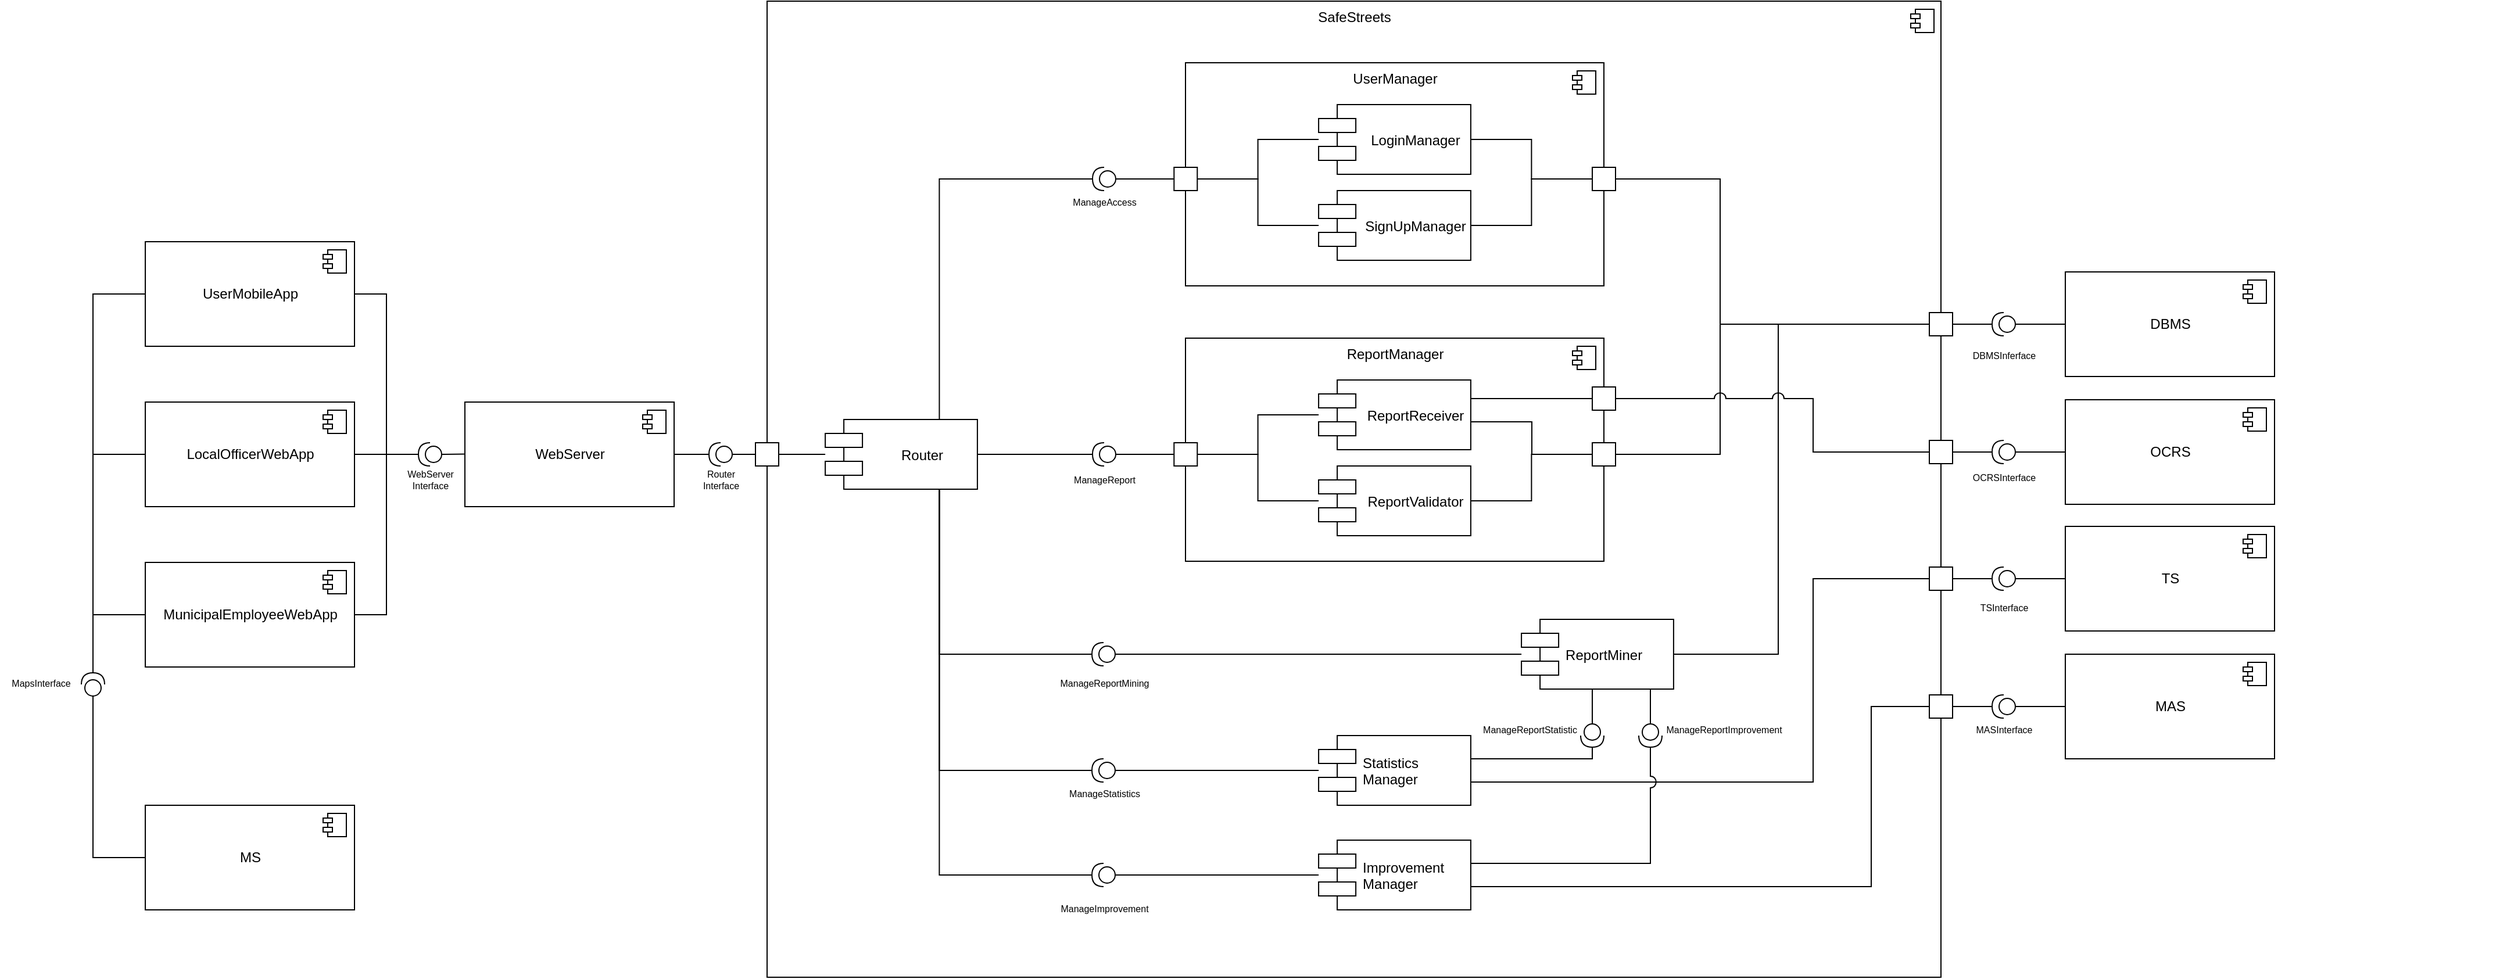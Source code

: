 <mxfile version="12.3.2" type="github" pages="1">
  <diagram id="ICdfpJFsuThwmuI50rdp" name="Page-1">
    <mxGraphModel dx="1333" dy="312" grid="1" gridSize="10" guides="1" tooltips="1" connect="1" arrows="1" fold="1" page="1" pageScale="1" pageWidth="850" pageHeight="1100" math="0" shadow="0">
      <root>
        <mxCell id="0"/>
        <mxCell id="1" parent="0"/>
        <mxCell id="f9F8cFvLClXmry9gnk70-8" value="SafeStreets" style="html=1;verticalAlign=top;" parent="1" vertex="1">
          <mxGeometry x="560" y="98" width="1010" height="840" as="geometry"/>
        </mxCell>
        <mxCell id="bCqW9GsPhboXD0qG2JR0-5" style="edgeStyle=orthogonalEdgeStyle;rounded=0;orthogonalLoop=1;jettySize=auto;html=1;endArrow=none;endFill=0;" edge="1" parent="1" source="t4dxVVUfDJno4B-P36dR-24" target="bCqW9GsPhboXD0qG2JR0-4">
          <mxGeometry relative="1" as="geometry"/>
        </mxCell>
        <mxCell id="t4dxVVUfDJno4B-P36dR-24" value="" style="whiteSpace=wrap;html=1;aspect=fixed;" parent="1" vertex="1">
          <mxGeometry x="550" y="478" width="20" height="20" as="geometry"/>
        </mxCell>
        <mxCell id="t4dxVVUfDJno4B-P36dR-27" value="" style="shape=component;jettyWidth=8;jettyHeight=4;" parent="1" vertex="1">
          <mxGeometry x="1544" y="105" width="20" height="20" as="geometry">
            <mxPoint x="-27" y="7" as="offset"/>
          </mxGeometry>
        </mxCell>
        <mxCell id="t4dxVVUfDJno4B-P36dR-32" value="" style="group;verticalAlign=middle;" parent="1" vertex="1" connectable="0">
          <mxGeometry x="840" y="151" width="440" height="192" as="geometry"/>
        </mxCell>
        <mxCell id="t4dxVVUfDJno4B-P36dR-6" value="" style="shape=providedRequiredInterface;html=1;verticalLabelPosition=bottom;rotation=180;" parent="t4dxVVUfDJno4B-P36dR-32" vertex="1">
          <mxGeometry y="90" width="20" height="20" as="geometry"/>
        </mxCell>
        <mxCell id="t4dxVVUfDJno4B-P36dR-31" style="edgeStyle=orthogonalEdgeStyle;rounded=0;orthogonalLoop=1;jettySize=auto;html=1;entryX=0;entryY=0.5;entryDx=0;entryDy=0;entryPerimeter=0;endArrow=none;endFill=0;" parent="t4dxVVUfDJno4B-P36dR-32" source="t4dxVVUfDJno4B-P36dR-3" target="t4dxVVUfDJno4B-P36dR-6" edge="1">
          <mxGeometry relative="1" as="geometry"/>
        </mxCell>
        <mxCell id="t4dxVVUfDJno4B-P36dR-1" value="UserManager" style="html=1;verticalAlign=top;" parent="t4dxVVUfDJno4B-P36dR-32" vertex="1">
          <mxGeometry x="80" width="360" height="192" as="geometry"/>
        </mxCell>
        <mxCell id="t4dxVVUfDJno4B-P36dR-2" value="" style="shape=component;jettyWidth=8;jettyHeight=4;" parent="t4dxVVUfDJno4B-P36dR-32" vertex="1">
          <mxGeometry x="1" width="20" height="20" relative="1" as="geometry">
            <mxPoint x="-27" y="7" as="offset"/>
          </mxGeometry>
        </mxCell>
        <mxCell id="t4dxVVUfDJno4B-P36dR-4" style="edgeStyle=orthogonalEdgeStyle;rounded=0;orthogonalLoop=1;jettySize=auto;html=1;entryX=1;entryY=0.5;entryDx=0;entryDy=0;endArrow=none;endFill=0;" parent="t4dxVVUfDJno4B-P36dR-32" source="f9F8cFvLClXmry9gnk70-27" target="t4dxVVUfDJno4B-P36dR-3" edge="1">
          <mxGeometry relative="1" as="geometry"/>
        </mxCell>
        <mxCell id="f9F8cFvLClXmry9gnk70-27" value="LoginManager" style="shape=component;align=center;spacingLeft=36;" parent="t4dxVVUfDJno4B-P36dR-32" vertex="1">
          <mxGeometry x="194.545" y="36" width="130.909" height="60" as="geometry"/>
        </mxCell>
        <mxCell id="t4dxVVUfDJno4B-P36dR-5" style="edgeStyle=orthogonalEdgeStyle;rounded=0;orthogonalLoop=1;jettySize=auto;html=1;entryX=1;entryY=0.5;entryDx=0;entryDy=0;endArrow=none;endFill=0;" parent="t4dxVVUfDJno4B-P36dR-32" source="f9F8cFvLClXmry9gnk70-28" target="t4dxVVUfDJno4B-P36dR-3" edge="1">
          <mxGeometry relative="1" as="geometry"/>
        </mxCell>
        <mxCell id="f9F8cFvLClXmry9gnk70-28" value="SignUpManager" style="shape=component;align=center;spacingLeft=36;" parent="t4dxVVUfDJno4B-P36dR-32" vertex="1">
          <mxGeometry x="194.545" y="110" width="130.909" height="60" as="geometry"/>
        </mxCell>
        <mxCell id="t4dxVVUfDJno4B-P36dR-3" value="" style="whiteSpace=wrap;html=1;aspect=fixed;" parent="t4dxVVUfDJno4B-P36dR-32" vertex="1">
          <mxGeometry x="70.143" y="90" width="20" height="20" as="geometry"/>
        </mxCell>
        <mxCell id="t4dxVVUfDJno4B-P36dR-100" style="edgeStyle=orthogonalEdgeStyle;rounded=0;jumpStyle=none;orthogonalLoop=1;jettySize=auto;html=1;entryX=0;entryY=0.5;entryDx=0;entryDy=0;endArrow=none;endFill=0;" parent="1" source="t4dxVVUfDJno4B-P36dR-20" target="t4dxVVUfDJno4B-P36dR-28" edge="1">
          <mxGeometry relative="1" as="geometry">
            <Array as="points">
              <mxPoint x="1380" y="251"/>
              <mxPoint x="1380" y="376"/>
            </Array>
          </mxGeometry>
        </mxCell>
        <mxCell id="t4dxVVUfDJno4B-P36dR-20" value="" style="whiteSpace=wrap;html=1;aspect=fixed;" parent="1" vertex="1">
          <mxGeometry x="1270" y="241" width="20" height="20" as="geometry"/>
        </mxCell>
        <mxCell id="t4dxVVUfDJno4B-P36dR-21" style="edgeStyle=orthogonalEdgeStyle;rounded=0;orthogonalLoop=1;jettySize=auto;html=1;entryX=0;entryY=0.5;entryDx=0;entryDy=0;endArrow=none;endFill=0;" parent="1" source="f9F8cFvLClXmry9gnk70-27" target="t4dxVVUfDJno4B-P36dR-20" edge="1">
          <mxGeometry relative="1" as="geometry"/>
        </mxCell>
        <mxCell id="t4dxVVUfDJno4B-P36dR-22" style="edgeStyle=orthogonalEdgeStyle;rounded=0;orthogonalLoop=1;jettySize=auto;html=1;entryX=0;entryY=0.5;entryDx=0;entryDy=0;endArrow=none;endFill=0;" parent="1" source="f9F8cFvLClXmry9gnk70-28" target="t4dxVVUfDJno4B-P36dR-20" edge="1">
          <mxGeometry relative="1" as="geometry"/>
        </mxCell>
        <mxCell id="t4dxVVUfDJno4B-P36dR-93" style="edgeStyle=orthogonalEdgeStyle;rounded=0;orthogonalLoop=1;jettySize=auto;html=1;entryX=0;entryY=0.5;entryDx=0;entryDy=0;endArrow=none;endFill=0;" parent="1" source="t4dxVVUfDJno4B-P36dR-88" target="t4dxVVUfDJno4B-P36dR-92" edge="1">
          <mxGeometry relative="1" as="geometry"/>
        </mxCell>
        <mxCell id="t4dxVVUfDJno4B-P36dR-94" style="edgeStyle=orthogonalEdgeStyle;rounded=0;orthogonalLoop=1;jettySize=auto;html=1;entryX=0;entryY=0.5;entryDx=0;entryDy=0;endArrow=none;endFill=0;" parent="1" source="t4dxVVUfDJno4B-P36dR-90" target="t4dxVVUfDJno4B-P36dR-92" edge="1">
          <mxGeometry relative="1" as="geometry"/>
        </mxCell>
        <mxCell id="t4dxVVUfDJno4B-P36dR-120" style="edgeStyle=orthogonalEdgeStyle;rounded=0;jumpStyle=none;orthogonalLoop=1;jettySize=auto;html=1;entryX=1;entryY=0.5;entryDx=0;entryDy=0;endArrow=none;endFill=0;" parent="1" source="t4dxVVUfDJno4B-P36dR-83" target="t4dxVVUfDJno4B-P36dR-103" edge="1">
          <mxGeometry relative="1" as="geometry"/>
        </mxCell>
        <mxCell id="t4dxVVUfDJno4B-P36dR-83" value="" style="shape=providedRequiredInterface;html=1;verticalLabelPosition=bottom;rotation=180;" parent="1" vertex="1">
          <mxGeometry x="840" y="478" width="20" height="20" as="geometry"/>
        </mxCell>
        <mxCell id="t4dxVVUfDJno4B-P36dR-84" style="edgeStyle=orthogonalEdgeStyle;rounded=0;orthogonalLoop=1;jettySize=auto;html=1;entryX=0;entryY=0.5;entryDx=0;entryDy=0;entryPerimeter=0;endArrow=none;endFill=0;" parent="1" source="t4dxVVUfDJno4B-P36dR-91" target="t4dxVVUfDJno4B-P36dR-83" edge="1">
          <mxGeometry relative="1" as="geometry"/>
        </mxCell>
        <mxCell id="t4dxVVUfDJno4B-P36dR-85" value="ReportManager" style="html=1;verticalAlign=top;" parent="1" vertex="1">
          <mxGeometry x="920" y="388" width="360" height="192" as="geometry"/>
        </mxCell>
        <mxCell id="t4dxVVUfDJno4B-P36dR-86" value="" style="shape=component;jettyWidth=8;jettyHeight=4;" parent="t4dxVVUfDJno4B-P36dR-85" vertex="1">
          <mxGeometry x="1" width="20" height="20" relative="1" as="geometry">
            <mxPoint x="-27" y="7" as="offset"/>
          </mxGeometry>
        </mxCell>
        <mxCell id="t4dxVVUfDJno4B-P36dR-87" style="edgeStyle=orthogonalEdgeStyle;rounded=0;orthogonalLoop=1;jettySize=auto;html=1;entryX=1;entryY=0.5;entryDx=0;entryDy=0;endArrow=none;endFill=0;" parent="t4dxVVUfDJno4B-P36dR-85" source="t4dxVVUfDJno4B-P36dR-88" target="t4dxVVUfDJno4B-P36dR-91" edge="1">
          <mxGeometry relative="1" as="geometry"/>
        </mxCell>
        <mxCell id="t4dxVVUfDJno4B-P36dR-88" value="ReportReceiver" style="shape=component;align=center;spacingLeft=36;" parent="t4dxVVUfDJno4B-P36dR-85" vertex="1">
          <mxGeometry x="114.545" y="36" width="130.909" height="60" as="geometry"/>
        </mxCell>
        <mxCell id="t4dxVVUfDJno4B-P36dR-89" style="edgeStyle=orthogonalEdgeStyle;rounded=0;orthogonalLoop=1;jettySize=auto;html=1;entryX=1;entryY=0.5;entryDx=0;entryDy=0;endArrow=none;endFill=0;" parent="t4dxVVUfDJno4B-P36dR-85" source="t4dxVVUfDJno4B-P36dR-90" target="t4dxVVUfDJno4B-P36dR-91" edge="1">
          <mxGeometry relative="1" as="geometry"/>
        </mxCell>
        <mxCell id="t4dxVVUfDJno4B-P36dR-90" value="ReportValidator" style="shape=component;align=center;spacingLeft=36;" parent="t4dxVVUfDJno4B-P36dR-85" vertex="1">
          <mxGeometry x="114.545" y="110" width="130.909" height="60" as="geometry"/>
        </mxCell>
        <mxCell id="t4dxVVUfDJno4B-P36dR-91" value="" style="whiteSpace=wrap;html=1;aspect=fixed;" parent="t4dxVVUfDJno4B-P36dR-85" vertex="1">
          <mxGeometry x="-9.857" y="90" width="20" height="20" as="geometry"/>
        </mxCell>
        <mxCell id="t4dxVVUfDJno4B-P36dR-101" style="edgeStyle=orthogonalEdgeStyle;rounded=0;jumpStyle=none;orthogonalLoop=1;jettySize=auto;html=1;entryX=0;entryY=0.5;entryDx=0;entryDy=0;endArrow=none;endFill=0;" parent="1" source="t4dxVVUfDJno4B-P36dR-92" target="t4dxVVUfDJno4B-P36dR-28" edge="1">
          <mxGeometry relative="1" as="geometry">
            <Array as="points">
              <mxPoint x="1380" y="488"/>
              <mxPoint x="1380" y="376"/>
            </Array>
          </mxGeometry>
        </mxCell>
        <mxCell id="t4dxVVUfDJno4B-P36dR-92" value="" style="whiteSpace=wrap;html=1;aspect=fixed;" parent="1" vertex="1">
          <mxGeometry x="1270" y="478" width="20" height="20" as="geometry"/>
        </mxCell>
        <mxCell id="t4dxVVUfDJno4B-P36dR-96" style="edgeStyle=orthogonalEdgeStyle;rounded=0;jumpStyle=none;orthogonalLoop=1;jettySize=auto;html=1;entryX=0;entryY=0.5;entryDx=0;entryDy=0;endArrow=none;endFill=0;" parent="1" source="t4dxVVUfDJno4B-P36dR-88" target="t4dxVVUfDJno4B-P36dR-92" edge="1">
          <mxGeometry relative="1" as="geometry">
            <Array as="points">
              <mxPoint x="1218" y="460"/>
              <mxPoint x="1218" y="488"/>
            </Array>
          </mxGeometry>
        </mxCell>
        <mxCell id="t4dxVVUfDJno4B-P36dR-97" style="edgeStyle=orthogonalEdgeStyle;rounded=0;jumpStyle=none;orthogonalLoop=1;jettySize=auto;html=1;entryX=0;entryY=0.5;entryDx=0;entryDy=0;endArrow=none;endFill=0;" parent="1" source="t4dxVVUfDJno4B-P36dR-90" target="t4dxVVUfDJno4B-P36dR-92" edge="1">
          <mxGeometry relative="1" as="geometry"/>
        </mxCell>
        <mxCell id="t4dxVVUfDJno4B-P36dR-111" style="edgeStyle=orthogonalEdgeStyle;rounded=0;jumpStyle=none;orthogonalLoop=1;jettySize=auto;html=1;entryX=0;entryY=0.5;entryDx=0;entryDy=0;entryPerimeter=0;endArrow=none;endFill=0;" parent="1" source="t4dxVVUfDJno4B-P36dR-102" target="t4dxVVUfDJno4B-P36dR-109" edge="1">
          <mxGeometry relative="1" as="geometry"/>
        </mxCell>
        <mxCell id="t4dxVVUfDJno4B-P36dR-144" style="edgeStyle=orthogonalEdgeStyle;rounded=0;jumpStyle=none;orthogonalLoop=1;jettySize=auto;html=1;entryX=0;entryY=0.5;entryDx=0;entryDy=0;entryPerimeter=0;endArrow=none;endFill=0;" parent="1" source="t4dxVVUfDJno4B-P36dR-102" target="t4dxVVUfDJno4B-P36dR-134" edge="1">
          <mxGeometry relative="1" as="geometry">
            <Array as="points">
              <mxPoint x="1270" y="710"/>
              <mxPoint x="1270" y="710"/>
            </Array>
          </mxGeometry>
        </mxCell>
        <mxCell id="vVOoSJQ18AsgOmNY7wzu-1" style="edgeStyle=orthogonalEdgeStyle;rounded=0;orthogonalLoop=1;jettySize=auto;html=1;entryX=0;entryY=0.5;entryDx=0;entryDy=0;endArrow=none;endFill=0;" parent="1" source="t4dxVVUfDJno4B-P36dR-102" target="t4dxVVUfDJno4B-P36dR-28" edge="1">
          <mxGeometry relative="1" as="geometry">
            <Array as="points">
              <mxPoint x="1430" y="660"/>
              <mxPoint x="1430" y="376"/>
            </Array>
          </mxGeometry>
        </mxCell>
        <mxCell id="D_oB3atG6wPr-UcdfOcj-33" style="edgeStyle=orthogonalEdgeStyle;rounded=0;orthogonalLoop=1;jettySize=auto;html=1;startArrow=none;startFill=0;endArrow=none;endFill=0;endSize=14;fontSize=8;" parent="1" source="t4dxVVUfDJno4B-P36dR-102" target="D_oB3atG6wPr-UcdfOcj-31" edge="1">
          <mxGeometry relative="1" as="geometry">
            <Array as="points">
              <mxPoint x="1320" y="700"/>
              <mxPoint x="1320" y="700"/>
            </Array>
          </mxGeometry>
        </mxCell>
        <mxCell id="t4dxVVUfDJno4B-P36dR-102" value="ReportMiner" style="shape=component;align=left;spacingLeft=36;" parent="1" vertex="1">
          <mxGeometry x="1209.045" y="630" width="130.909" height="60" as="geometry"/>
        </mxCell>
        <mxCell id="t4dxVVUfDJno4B-P36dR-105" style="edgeStyle=orthogonalEdgeStyle;rounded=0;jumpStyle=none;orthogonalLoop=1;jettySize=auto;html=1;entryX=1;entryY=0.5;entryDx=0;entryDy=0;endArrow=none;endFill=0;" parent="1" source="t4dxVVUfDJno4B-P36dR-103" target="t4dxVVUfDJno4B-P36dR-24" edge="1">
          <mxGeometry relative="1" as="geometry"/>
        </mxCell>
        <mxCell id="t4dxVVUfDJno4B-P36dR-103" value="Router" style="shape=component;align=center;spacingLeft=36;" parent="1" vertex="1">
          <mxGeometry x="610.045" y="458" width="130.909" height="60" as="geometry"/>
        </mxCell>
        <mxCell id="t4dxVVUfDJno4B-P36dR-112" style="edgeStyle=orthogonalEdgeStyle;rounded=0;jumpStyle=none;orthogonalLoop=1;jettySize=auto;html=1;entryX=0;entryY=0.5;entryDx=0;entryDy=0;entryPerimeter=0;endArrow=none;endFill=0;" parent="1" source="t4dxVVUfDJno4B-P36dR-104" target="t4dxVVUfDJno4B-P36dR-110" edge="1">
          <mxGeometry relative="1" as="geometry"/>
        </mxCell>
        <mxCell id="t4dxVVUfDJno4B-P36dR-150" style="edgeStyle=orthogonalEdgeStyle;rounded=0;jumpStyle=arc;jumpSize=10;orthogonalLoop=1;jettySize=auto;html=1;entryX=0;entryY=0.5;entryDx=0;entryDy=0;endArrow=none;endFill=0;" parent="1" source="t4dxVVUfDJno4B-P36dR-104" target="t4dxVVUfDJno4B-P36dR-53" edge="1">
          <mxGeometry relative="1" as="geometry">
            <Array as="points">
              <mxPoint x="1460" y="770"/>
              <mxPoint x="1460" y="595"/>
            </Array>
          </mxGeometry>
        </mxCell>
        <mxCell id="D_oB3atG6wPr-UcdfOcj-35" style="edgeStyle=orthogonalEdgeStyle;rounded=0;orthogonalLoop=1;jettySize=auto;html=1;entryX=1;entryY=0.5;entryDx=0;entryDy=0;entryPerimeter=0;startArrow=none;startFill=0;endArrow=none;endFill=0;endSize=14;fontSize=8;" parent="1" source="t4dxVVUfDJno4B-P36dR-104" target="t4dxVVUfDJno4B-P36dR-134" edge="1">
          <mxGeometry relative="1" as="geometry">
            <Array as="points">
              <mxPoint x="1270" y="750"/>
            </Array>
          </mxGeometry>
        </mxCell>
        <mxCell id="t4dxVVUfDJno4B-P36dR-104" value="Statistics&#xa;Manager" style="shape=component;align=left;spacingLeft=36;" parent="1" vertex="1">
          <mxGeometry x="1034.545" y="730" width="130.909" height="60" as="geometry"/>
        </mxCell>
        <mxCell id="t4dxVVUfDJno4B-P36dR-127" style="edgeStyle=orthogonalEdgeStyle;rounded=0;jumpStyle=none;orthogonalLoop=1;jettySize=auto;html=1;entryX=0.75;entryY=1;entryDx=0;entryDy=0;endArrow=none;endFill=0;" parent="1" source="t4dxVVUfDJno4B-P36dR-109" target="t4dxVVUfDJno4B-P36dR-103" edge="1">
          <mxGeometry relative="1" as="geometry"/>
        </mxCell>
        <mxCell id="t4dxVVUfDJno4B-P36dR-109" value="" style="shape=providedRequiredInterface;html=1;verticalLabelPosition=bottom;rotation=180;" parent="1" vertex="1">
          <mxGeometry x="839.5" y="650" width="20" height="20" as="geometry"/>
        </mxCell>
        <mxCell id="t4dxVVUfDJno4B-P36dR-122" style="edgeStyle=orthogonalEdgeStyle;rounded=0;jumpStyle=none;orthogonalLoop=1;jettySize=auto;html=1;endArrow=none;endFill=0;entryX=0.75;entryY=1;entryDx=0;entryDy=0;" parent="1" source="t4dxVVUfDJno4B-P36dR-110" target="t4dxVVUfDJno4B-P36dR-103" edge="1">
          <mxGeometry relative="1" as="geometry"/>
        </mxCell>
        <mxCell id="t4dxVVUfDJno4B-P36dR-110" value="" style="shape=providedRequiredInterface;html=1;verticalLabelPosition=bottom;rotation=180;" parent="1" vertex="1">
          <mxGeometry x="839.5" y="750" width="20" height="20" as="geometry"/>
        </mxCell>
        <mxCell id="t4dxVVUfDJno4B-P36dR-119" style="edgeStyle=orthogonalEdgeStyle;rounded=0;jumpStyle=none;orthogonalLoop=1;jettySize=auto;html=1;entryX=0.75;entryY=0;entryDx=0;entryDy=0;endArrow=none;endFill=0;" parent="1" source="t4dxVVUfDJno4B-P36dR-6" target="t4dxVVUfDJno4B-P36dR-103" edge="1">
          <mxGeometry relative="1" as="geometry"/>
        </mxCell>
        <mxCell id="t4dxVVUfDJno4B-P36dR-125" style="edgeStyle=orthogonalEdgeStyle;rounded=0;jumpStyle=none;orthogonalLoop=1;jettySize=auto;html=1;entryX=0;entryY=0.5;entryDx=0;entryDy=0;entryPerimeter=0;endArrow=none;endFill=0;" parent="1" source="t4dxVVUfDJno4B-P36dR-123" target="t4dxVVUfDJno4B-P36dR-124" edge="1">
          <mxGeometry relative="1" as="geometry"/>
        </mxCell>
        <mxCell id="t4dxVVUfDJno4B-P36dR-153" style="edgeStyle=orthogonalEdgeStyle;rounded=0;jumpStyle=arc;jumpSize=10;orthogonalLoop=1;jettySize=auto;html=1;entryX=0;entryY=0.5;entryDx=0;entryDy=0;endArrow=none;endFill=0;" parent="1" source="t4dxVVUfDJno4B-P36dR-123" target="t4dxVVUfDJno4B-P36dR-47" edge="1">
          <mxGeometry relative="1" as="geometry">
            <Array as="points">
              <mxPoint x="1510" y="860"/>
              <mxPoint x="1510" y="705"/>
            </Array>
          </mxGeometry>
        </mxCell>
        <mxCell id="D_oB3atG6wPr-UcdfOcj-34" style="edgeStyle=orthogonalEdgeStyle;rounded=0;orthogonalLoop=1;jettySize=auto;html=1;entryX=1;entryY=0.5;entryDx=0;entryDy=0;entryPerimeter=0;startArrow=none;startFill=0;endArrow=none;endFill=0;endSize=14;fontSize=8;jumpStyle=arc;jumpSize=10;" parent="1" source="t4dxVVUfDJno4B-P36dR-123" target="D_oB3atG6wPr-UcdfOcj-31" edge="1">
          <mxGeometry relative="1" as="geometry">
            <Array as="points">
              <mxPoint x="1320" y="840"/>
            </Array>
          </mxGeometry>
        </mxCell>
        <mxCell id="t4dxVVUfDJno4B-P36dR-123" value="Improvement&#xa;Manager" style="shape=component;align=left;spacingLeft=36;" parent="1" vertex="1">
          <mxGeometry x="1034.545" y="820" width="130.909" height="60" as="geometry"/>
        </mxCell>
        <mxCell id="t4dxVVUfDJno4B-P36dR-126" style="edgeStyle=orthogonalEdgeStyle;rounded=0;jumpStyle=none;orthogonalLoop=1;jettySize=auto;html=1;entryX=0.75;entryY=1;entryDx=0;entryDy=0;endArrow=none;endFill=0;" parent="1" source="t4dxVVUfDJno4B-P36dR-124" target="t4dxVVUfDJno4B-P36dR-103" edge="1">
          <mxGeometry relative="1" as="geometry"/>
        </mxCell>
        <mxCell id="t4dxVVUfDJno4B-P36dR-124" value="" style="shape=providedRequiredInterface;html=1;verticalLabelPosition=bottom;rotation=180;" parent="1" vertex="1">
          <mxGeometry x="839.5" y="840" width="20" height="20" as="geometry"/>
        </mxCell>
        <mxCell id="t4dxVVUfDJno4B-P36dR-134" value="" style="shape=providedRequiredInterface;html=1;verticalLabelPosition=bottom;rotation=90;" parent="1" vertex="1">
          <mxGeometry x="1260" y="720" width="20" height="20" as="geometry"/>
        </mxCell>
        <mxCell id="t4dxVVUfDJno4B-P36dR-148" style="edgeStyle=orthogonalEdgeStyle;rounded=0;jumpStyle=arc;orthogonalLoop=1;jettySize=auto;html=1;entryX=0;entryY=0.5;entryDx=0;entryDy=0;endArrow=none;endFill=0;jumpSize=10;" parent="1" source="t4dxVVUfDJno4B-P36dR-146" target="t4dxVVUfDJno4B-P36dR-41" edge="1">
          <mxGeometry relative="1" as="geometry">
            <Array as="points">
              <mxPoint x="1460" y="440"/>
              <mxPoint x="1460" y="486"/>
            </Array>
          </mxGeometry>
        </mxCell>
        <mxCell id="t4dxVVUfDJno4B-P36dR-146" value="" style="whiteSpace=wrap;html=1;aspect=fixed;" parent="1" vertex="1">
          <mxGeometry x="1270" y="430" width="20" height="20" as="geometry"/>
        </mxCell>
        <mxCell id="t4dxVVUfDJno4B-P36dR-147" style="edgeStyle=orthogonalEdgeStyle;rounded=0;jumpStyle=none;orthogonalLoop=1;jettySize=auto;html=1;entryX=0;entryY=0.5;entryDx=0;entryDy=0;endArrow=none;endFill=0;" parent="1" source="t4dxVVUfDJno4B-P36dR-88" target="t4dxVVUfDJno4B-P36dR-146" edge="1">
          <mxGeometry relative="1" as="geometry">
            <Array as="points">
              <mxPoint x="1200" y="440"/>
              <mxPoint x="1200" y="440"/>
            </Array>
          </mxGeometry>
        </mxCell>
        <mxCell id="f9F8cFvLClXmry9gnk70-32" value="DBMS" style="html=1;align=center;" parent="1" vertex="1">
          <mxGeometry x="1677" y="331" width="180" height="90" as="geometry"/>
        </mxCell>
        <mxCell id="f9F8cFvLClXmry9gnk70-33" value="" style="shape=component;jettyWidth=8;jettyHeight=4;" parent="f9F8cFvLClXmry9gnk70-32" vertex="1">
          <mxGeometry x="1" width="20" height="20" relative="1" as="geometry">
            <mxPoint x="-27" y="7" as="offset"/>
          </mxGeometry>
        </mxCell>
        <mxCell id="Rg6xezFzuOhrAB8FiAtQ-212" value="" style="shape=providedRequiredInterface;html=1;verticalLabelPosition=bottom;fontSize=8;align=center;rotation=180;" parent="1" vertex="1">
          <mxGeometry x="1614" y="366" width="20" height="20" as="geometry"/>
        </mxCell>
        <mxCell id="Rg6xezFzuOhrAB8FiAtQ-210" style="edgeStyle=orthogonalEdgeStyle;rounded=0;orthogonalLoop=1;jettySize=auto;html=1;entryX=0;entryY=0.5;entryDx=0;entryDy=0;entryPerimeter=0;startArrow=none;startFill=0;endArrow=none;endFill=0;fontSize=8;exitX=0;exitY=0.5;exitDx=0;exitDy=0;" parent="1" source="f9F8cFvLClXmry9gnk70-32" target="Rg6xezFzuOhrAB8FiAtQ-212" edge="1">
          <mxGeometry relative="1" as="geometry">
            <mxPoint x="2085" y="376.667" as="sourcePoint"/>
          </mxGeometry>
        </mxCell>
        <mxCell id="t4dxVVUfDJno4B-P36dR-28" value="" style="whiteSpace=wrap;html=1;aspect=fixed;" parent="1" vertex="1">
          <mxGeometry x="1560" y="366" width="20" height="20" as="geometry"/>
        </mxCell>
        <mxCell id="t4dxVVUfDJno4B-P36dR-34" style="edgeStyle=orthogonalEdgeStyle;rounded=0;orthogonalLoop=1;jettySize=auto;html=1;entryX=1;entryY=0.5;entryDx=0;entryDy=0;endArrow=none;endFill=0;" parent="1" source="Rg6xezFzuOhrAB8FiAtQ-212" target="t4dxVVUfDJno4B-P36dR-28" edge="1">
          <mxGeometry relative="1" as="geometry"/>
        </mxCell>
        <mxCell id="t4dxVVUfDJno4B-P36dR-37" value="OCRS" style="html=1;align=center;" parent="1" vertex="1">
          <mxGeometry x="1677" y="441" width="180" height="90" as="geometry"/>
        </mxCell>
        <mxCell id="t4dxVVUfDJno4B-P36dR-38" value="" style="shape=component;jettyWidth=8;jettyHeight=4;" parent="t4dxVVUfDJno4B-P36dR-37" vertex="1">
          <mxGeometry x="1" width="20" height="20" relative="1" as="geometry">
            <mxPoint x="-27" y="7" as="offset"/>
          </mxGeometry>
        </mxCell>
        <mxCell id="t4dxVVUfDJno4B-P36dR-40" value="" style="shape=providedRequiredInterface;html=1;verticalLabelPosition=bottom;fontSize=8;align=center;rotation=180;" parent="1" vertex="1">
          <mxGeometry x="1614" y="476" width="20" height="20" as="geometry"/>
        </mxCell>
        <mxCell id="t4dxVVUfDJno4B-P36dR-36" style="edgeStyle=orthogonalEdgeStyle;rounded=0;orthogonalLoop=1;jettySize=auto;html=1;entryX=0;entryY=0.5;entryDx=0;entryDy=0;entryPerimeter=0;startArrow=none;startFill=0;endArrow=none;endFill=0;fontSize=8;exitX=0;exitY=0.5;exitDx=0;exitDy=0;" parent="1" source="t4dxVVUfDJno4B-P36dR-37" target="t4dxVVUfDJno4B-P36dR-40" edge="1">
          <mxGeometry relative="1" as="geometry">
            <mxPoint x="2125" y="486.667" as="sourcePoint"/>
          </mxGeometry>
        </mxCell>
        <mxCell id="t4dxVVUfDJno4B-P36dR-41" value="" style="whiteSpace=wrap;html=1;aspect=fixed;" parent="1" vertex="1">
          <mxGeometry x="1560" y="476" width="20" height="20" as="geometry"/>
        </mxCell>
        <mxCell id="t4dxVVUfDJno4B-P36dR-39" style="edgeStyle=orthogonalEdgeStyle;rounded=0;orthogonalLoop=1;jettySize=auto;html=1;entryX=1;entryY=0.5;entryDx=0;entryDy=0;endArrow=none;endFill=0;" parent="1" source="t4dxVVUfDJno4B-P36dR-40" target="t4dxVVUfDJno4B-P36dR-41" edge="1">
          <mxGeometry relative="1" as="geometry"/>
        </mxCell>
        <mxCell id="t4dxVVUfDJno4B-P36dR-152" value="" style="group" parent="1" vertex="1" connectable="0">
          <mxGeometry x="1560" y="660" width="490" height="90" as="geometry"/>
        </mxCell>
        <mxCell id="t4dxVVUfDJno4B-P36dR-43" value="MAS" style="html=1;align=center;" parent="t4dxVVUfDJno4B-P36dR-152" vertex="1">
          <mxGeometry x="117" width="180" height="90" as="geometry"/>
        </mxCell>
        <mxCell id="t4dxVVUfDJno4B-P36dR-44" value="" style="shape=component;jettyWidth=8;jettyHeight=4;" parent="t4dxVVUfDJno4B-P36dR-43" vertex="1">
          <mxGeometry x="1" width="20" height="20" relative="1" as="geometry">
            <mxPoint x="-27" y="7" as="offset"/>
          </mxGeometry>
        </mxCell>
        <mxCell id="t4dxVVUfDJno4B-P36dR-46" value="" style="shape=providedRequiredInterface;html=1;verticalLabelPosition=bottom;fontSize=8;align=center;rotation=180;" parent="t4dxVVUfDJno4B-P36dR-152" vertex="1">
          <mxGeometry x="54" y="35" width="20" height="20" as="geometry"/>
        </mxCell>
        <mxCell id="t4dxVVUfDJno4B-P36dR-42" style="edgeStyle=orthogonalEdgeStyle;rounded=0;orthogonalLoop=1;jettySize=auto;html=1;entryX=0;entryY=0.5;entryDx=0;entryDy=0;entryPerimeter=0;startArrow=none;startFill=0;endArrow=none;endFill=0;fontSize=8;exitX=0;exitY=0.5;exitDx=0;exitDy=0;" parent="t4dxVVUfDJno4B-P36dR-152" source="t4dxVVUfDJno4B-P36dR-43" target="t4dxVVUfDJno4B-P36dR-46" edge="1">
          <mxGeometry relative="1" as="geometry">
            <mxPoint x="565" y="85.667" as="sourcePoint"/>
          </mxGeometry>
        </mxCell>
        <mxCell id="t4dxVVUfDJno4B-P36dR-47" value="" style="whiteSpace=wrap;html=1;aspect=fixed;" parent="t4dxVVUfDJno4B-P36dR-152" vertex="1">
          <mxGeometry y="35" width="20" height="20" as="geometry"/>
        </mxCell>
        <mxCell id="t4dxVVUfDJno4B-P36dR-45" style="edgeStyle=orthogonalEdgeStyle;rounded=0;orthogonalLoop=1;jettySize=auto;html=1;entryX=1;entryY=0.5;entryDx=0;entryDy=0;endArrow=none;endFill=0;" parent="t4dxVVUfDJno4B-P36dR-152" source="t4dxVVUfDJno4B-P36dR-46" target="t4dxVVUfDJno4B-P36dR-47" edge="1">
          <mxGeometry relative="1" as="geometry"/>
        </mxCell>
        <mxCell id="D_oB3atG6wPr-UcdfOcj-41" value="MASInterface" style="text;html=1;align=center;verticalAlign=middle;resizable=0;points=[];;autosize=1;fontSize=8;" parent="t4dxVVUfDJno4B-P36dR-152" vertex="1">
          <mxGeometry x="34" y="55" width="60" height="20" as="geometry"/>
        </mxCell>
        <mxCell id="t4dxVVUfDJno4B-P36dR-49" value="TS" style="html=1;align=center;" parent="1" vertex="1">
          <mxGeometry x="1677" y="550" width="180" height="90" as="geometry"/>
        </mxCell>
        <mxCell id="t4dxVVUfDJno4B-P36dR-50" value="" style="shape=component;jettyWidth=8;jettyHeight=4;" parent="t4dxVVUfDJno4B-P36dR-49" vertex="1">
          <mxGeometry x="1" width="20" height="20" relative="1" as="geometry">
            <mxPoint x="-27" y="7" as="offset"/>
          </mxGeometry>
        </mxCell>
        <mxCell id="t4dxVVUfDJno4B-P36dR-52" value="" style="shape=providedRequiredInterface;html=1;verticalLabelPosition=bottom;fontSize=8;align=center;rotation=180;" parent="1" vertex="1">
          <mxGeometry x="1614" y="585" width="20" height="20" as="geometry"/>
        </mxCell>
        <mxCell id="t4dxVVUfDJno4B-P36dR-48" style="edgeStyle=orthogonalEdgeStyle;rounded=0;orthogonalLoop=1;jettySize=auto;html=1;entryX=0;entryY=0.5;entryDx=0;entryDy=0;entryPerimeter=0;startArrow=none;startFill=0;endArrow=none;endFill=0;fontSize=8;exitX=0;exitY=0.5;exitDx=0;exitDy=0;" parent="1" source="t4dxVVUfDJno4B-P36dR-49" target="t4dxVVUfDJno4B-P36dR-52" edge="1">
          <mxGeometry relative="1" as="geometry">
            <mxPoint x="2135" y="663.667" as="sourcePoint"/>
          </mxGeometry>
        </mxCell>
        <mxCell id="t4dxVVUfDJno4B-P36dR-53" value="" style="whiteSpace=wrap;html=1;aspect=fixed;" parent="1" vertex="1">
          <mxGeometry x="1560" y="585" width="20" height="20" as="geometry"/>
        </mxCell>
        <mxCell id="t4dxVVUfDJno4B-P36dR-51" style="edgeStyle=orthogonalEdgeStyle;rounded=0;orthogonalLoop=1;jettySize=auto;html=1;entryX=1;entryY=0.5;entryDx=0;entryDy=0;endArrow=none;endFill=0;" parent="1" source="t4dxVVUfDJno4B-P36dR-52" target="t4dxVVUfDJno4B-P36dR-53" edge="1">
          <mxGeometry relative="1" as="geometry"/>
        </mxCell>
        <mxCell id="Rg6xezFzuOhrAB8FiAtQ-204" value="" style="shape=providedRequiredInterface;html=1;verticalLabelPosition=bottom;fontSize=8;align=center;rotation=-90;" parent="1" vertex="1">
          <mxGeometry x="-30" y="676" width="20" height="20" as="geometry"/>
        </mxCell>
        <mxCell id="bCqW9GsPhboXD0qG2JR0-11" style="edgeStyle=orthogonalEdgeStyle;rounded=0;orthogonalLoop=1;jettySize=auto;html=1;entryX=1;entryY=0.5;entryDx=0;entryDy=0;entryPerimeter=0;endArrow=none;endFill=0;" edge="1" parent="1" source="f9F8cFvLClXmry9gnk70-10" target="bCqW9GsPhboXD0qG2JR0-7">
          <mxGeometry relative="1" as="geometry"/>
        </mxCell>
        <mxCell id="f9F8cFvLClXmry9gnk70-10" value="UserMobileApp" style="html=1;align=center;" parent="1" vertex="1">
          <mxGeometry x="25" y="305" width="180" height="90" as="geometry"/>
        </mxCell>
        <mxCell id="f9F8cFvLClXmry9gnk70-11" value="" style="shape=component;jettyWidth=8;jettyHeight=4;align=center;" parent="f9F8cFvLClXmry9gnk70-10" vertex="1">
          <mxGeometry x="1" width="20" height="20" relative="1" as="geometry">
            <mxPoint x="-27" y="7" as="offset"/>
          </mxGeometry>
        </mxCell>
        <mxCell id="Rg6xezFzuOhrAB8FiAtQ-207" style="edgeStyle=orthogonalEdgeStyle;rounded=0;orthogonalLoop=1;jettySize=auto;html=1;entryX=1;entryY=0.5;entryDx=0;entryDy=0;entryPerimeter=0;startArrow=none;startFill=0;endArrow=none;endFill=0;fontSize=8;exitX=0;exitY=0.5;exitDx=0;exitDy=0;" parent="1" source="f9F8cFvLClXmry9gnk70-10" target="Rg6xezFzuOhrAB8FiAtQ-204" edge="1">
          <mxGeometry relative="1" as="geometry">
            <mxPoint x="40" y="363" as="sourcePoint"/>
          </mxGeometry>
        </mxCell>
        <mxCell id="f9F8cFvLClXmry9gnk70-12" value="&lt;span style=&quot;color: rgba(0 , 0 , 0 , 0) ; font-family: monospace ; font-size: 0px&quot;&gt;%3CmxGraphModel%3E%3Croot%3E%3CmxCell%20id%3D%220%22%2F%3E%3CmxCell%20id%3D%221%22%20parent%3D%220%22%2F%3E%3CmxCell%20id%3D%222%22%20value%3D%22%26amp%3Blaquo%3BAnnotation%26amp%3Braquo%3B%26lt%3Bbr%2F%26gt%3B%26lt%3Bb%26gt%3BComponent%26lt%3B%2Fb%26gt%3B%22%20style%3D%22html%3D1%3B%22%20vertex%3D%221%22%20parent%3D%221%22%3E%3CmxGeometry%20x%3D%22155%22%20y%3D%22270%22%20width%3D%22180%22%20height%3D%2290%22%20as%3D%22geometry%22%2F%3E%3C%2FmxCell%3E%3CmxCell%20id%3D%223%22%20value%3D%22%22%20style%3D%22shape%3Dcomponent%3BjettyWidth%3D8%3BjettyHeight%3D4%3B%22%20vertex%3D%221%22%20parent%3D%222%22%3E%3CmxGeometry%20x%3D%221%22%20width%3D%2220%22%20height%3D%2220%22%20relative%3D%221%22%20as%3D%22geometry%22%3E%3CmxPoint%20x%3D%22-27%22%20y%3D%227%22%20as%3D%22offset%22%2F%3E%3C%2FmxGeometry%3E%3C%2FmxCell%3E%3C%2Froot%3E%3C%2FmxGraphModel%3E&lt;/span&gt;" style="text;html=1;resizable=0;points=[];autosize=1;align=center;verticalAlign=top;spacingTop=-4;" parent="1" vertex="1">
          <mxGeometry x="39" y="588" width="20" height="20" as="geometry"/>
        </mxCell>
        <mxCell id="bCqW9GsPhboXD0qG2JR0-10" style="edgeStyle=orthogonalEdgeStyle;rounded=0;orthogonalLoop=1;jettySize=auto;html=1;entryX=1;entryY=0.5;entryDx=0;entryDy=0;entryPerimeter=0;endArrow=none;endFill=0;" edge="1" parent="1" source="f9F8cFvLClXmry9gnk70-13" target="bCqW9GsPhboXD0qG2JR0-7">
          <mxGeometry relative="1" as="geometry"/>
        </mxCell>
        <mxCell id="f9F8cFvLClXmry9gnk70-13" value="LocalOfficerWebApp" style="html=1;align=center;" parent="1" vertex="1">
          <mxGeometry x="25" y="443" width="180" height="90" as="geometry"/>
        </mxCell>
        <mxCell id="f9F8cFvLClXmry9gnk70-14" value="" style="shape=component;jettyWidth=8;jettyHeight=4;align=center;" parent="f9F8cFvLClXmry9gnk70-13" vertex="1">
          <mxGeometry x="1" width="20" height="20" relative="1" as="geometry">
            <mxPoint x="-27" y="7" as="offset"/>
          </mxGeometry>
        </mxCell>
        <mxCell id="Rg6xezFzuOhrAB8FiAtQ-208" style="edgeStyle=orthogonalEdgeStyle;rounded=0;orthogonalLoop=1;jettySize=auto;html=1;entryX=1;entryY=0.5;entryDx=0;entryDy=0;entryPerimeter=0;startArrow=none;startFill=0;endArrow=none;endFill=0;fontSize=8;exitX=0;exitY=0.5;exitDx=0;exitDy=0;" parent="1" source="f9F8cFvLClXmry9gnk70-13" target="Rg6xezFzuOhrAB8FiAtQ-204" edge="1">
          <mxGeometry relative="1" as="geometry">
            <mxPoint x="40" y="478" as="sourcePoint"/>
          </mxGeometry>
        </mxCell>
        <mxCell id="bCqW9GsPhboXD0qG2JR0-9" style="edgeStyle=orthogonalEdgeStyle;rounded=0;orthogonalLoop=1;jettySize=auto;html=1;entryX=1;entryY=0.5;entryDx=0;entryDy=0;entryPerimeter=0;endArrow=none;endFill=0;" edge="1" parent="1" source="f9F8cFvLClXmry9gnk70-15" target="bCqW9GsPhboXD0qG2JR0-7">
          <mxGeometry relative="1" as="geometry"/>
        </mxCell>
        <mxCell id="f9F8cFvLClXmry9gnk70-15" value="MunicipalEmployeeWebApp" style="html=1;align=center;" parent="1" vertex="1">
          <mxGeometry x="25" y="581" width="180" height="90" as="geometry"/>
        </mxCell>
        <mxCell id="f9F8cFvLClXmry9gnk70-16" value="" style="shape=component;jettyWidth=8;jettyHeight=4;align=center;" parent="f9F8cFvLClXmry9gnk70-15" vertex="1">
          <mxGeometry x="1" width="20" height="20" relative="1" as="geometry">
            <mxPoint x="-27" y="7" as="offset"/>
          </mxGeometry>
        </mxCell>
        <mxCell id="Rg6xezFzuOhrAB8FiAtQ-209" style="edgeStyle=orthogonalEdgeStyle;rounded=0;orthogonalLoop=1;jettySize=auto;html=1;entryX=1;entryY=0.5;entryDx=0;entryDy=0;entryPerimeter=0;startArrow=none;startFill=0;endArrow=none;endFill=0;fontSize=8;exitX=0;exitY=0.5;exitDx=0;exitDy=0;" parent="1" source="f9F8cFvLClXmry9gnk70-15" target="Rg6xezFzuOhrAB8FiAtQ-204" edge="1">
          <mxGeometry relative="1" as="geometry">
            <mxPoint x="40" y="594" as="sourcePoint"/>
          </mxGeometry>
        </mxCell>
        <mxCell id="f9F8cFvLClXmry9gnk70-25" value="MS" style="html=1;" parent="1" vertex="1">
          <mxGeometry x="25" y="790" width="180" height="90" as="geometry"/>
        </mxCell>
        <mxCell id="f9F8cFvLClXmry9gnk70-26" value="" style="shape=component;jettyWidth=8;jettyHeight=4;" parent="f9F8cFvLClXmry9gnk70-25" vertex="1">
          <mxGeometry x="1" width="20" height="20" relative="1" as="geometry">
            <mxPoint x="-27" y="7" as="offset"/>
          </mxGeometry>
        </mxCell>
        <mxCell id="Rg6xezFzuOhrAB8FiAtQ-206" style="edgeStyle=orthogonalEdgeStyle;rounded=0;orthogonalLoop=1;jettySize=auto;html=1;entryX=0;entryY=0.5;entryDx=0;entryDy=0;entryPerimeter=0;startArrow=none;startFill=0;endArrow=none;endFill=0;fontSize=8;exitX=0;exitY=0.5;exitDx=0;exitDy=0;" parent="1" source="f9F8cFvLClXmry9gnk70-25" target="Rg6xezFzuOhrAB8FiAtQ-204" edge="1">
          <mxGeometry relative="1" as="geometry">
            <mxPoint x="55" y="825" as="sourcePoint"/>
          </mxGeometry>
        </mxCell>
        <mxCell id="D_oB3atG6wPr-UcdfOcj-25" value="MapsInterface" style="text;html=1;align=center;verticalAlign=middle;resizable=0;points=[];;autosize=1;fontSize=8;" parent="1" vertex="1">
          <mxGeometry x="-100" y="675" width="70" height="20" as="geometry"/>
        </mxCell>
        <mxCell id="D_oB3atG6wPr-UcdfOcj-26" value="ManageAccess" style="text;html=1;align=center;verticalAlign=middle;resizable=0;points=[];;autosize=1;fontSize=8;" parent="1" vertex="1">
          <mxGeometry x="814.5" y="261" width="70" height="20" as="geometry"/>
        </mxCell>
        <mxCell id="D_oB3atG6wPr-UcdfOcj-27" value="ManageReport" style="text;html=1;align=center;verticalAlign=middle;resizable=0;points=[];;autosize=1;fontSize=8;" parent="1" vertex="1">
          <mxGeometry x="815" y="500" width="70" height="20" as="geometry"/>
        </mxCell>
        <mxCell id="D_oB3atG6wPr-UcdfOcj-28" value="ManageReportMining" style="text;html=1;align=center;verticalAlign=middle;resizable=0;points=[];;autosize=1;fontSize=8;" parent="1" vertex="1">
          <mxGeometry x="804.5" y="675" width="90" height="20" as="geometry"/>
        </mxCell>
        <mxCell id="D_oB3atG6wPr-UcdfOcj-29" value="ManageStatistics" style="text;html=1;align=center;verticalAlign=middle;resizable=0;points=[];;autosize=1;fontSize=8;" parent="1" vertex="1">
          <mxGeometry x="809.5" y="770" width="80" height="20" as="geometry"/>
        </mxCell>
        <mxCell id="D_oB3atG6wPr-UcdfOcj-30" value="ManageImprovement" style="text;html=1;align=center;verticalAlign=middle;resizable=0;points=[];;autosize=1;fontSize=8;" parent="1" vertex="1">
          <mxGeometry x="804.5" y="869" width="90" height="20" as="geometry"/>
        </mxCell>
        <mxCell id="D_oB3atG6wPr-UcdfOcj-31" value="" style="shape=providedRequiredInterface;html=1;verticalLabelPosition=bottom;rotation=90;" parent="1" vertex="1">
          <mxGeometry x="1310" y="720" width="20" height="20" as="geometry"/>
        </mxCell>
        <mxCell id="D_oB3atG6wPr-UcdfOcj-36" value="ManageReportStatistic" style="text;html=1;align=center;verticalAlign=middle;resizable=0;points=[];;autosize=1;fontSize=8;" parent="1" vertex="1">
          <mxGeometry x="1166" y="715" width="100" height="20" as="geometry"/>
        </mxCell>
        <mxCell id="D_oB3atG6wPr-UcdfOcj-37" value="ManageReportImprovement" style="text;html=1;align=center;verticalAlign=middle;resizable=0;points=[];;autosize=1;fontSize=8;direction=south;" parent="1" vertex="1">
          <mxGeometry x="1373" y="670" width="20" height="110" as="geometry"/>
        </mxCell>
        <mxCell id="D_oB3atG6wPr-UcdfOcj-38" value="DBMSInferface" style="text;html=1;align=center;verticalAlign=middle;resizable=0;points=[];;autosize=1;fontSize=8;" parent="1" vertex="1">
          <mxGeometry x="1589" y="393" width="70" height="20" as="geometry"/>
        </mxCell>
        <mxCell id="D_oB3atG6wPr-UcdfOcj-39" value="OCRSInterface" style="text;html=1;align=center;verticalAlign=middle;resizable=0;points=[];;autosize=1;fontSize=8;" parent="1" vertex="1">
          <mxGeometry x="1589" y="498" width="70" height="20" as="geometry"/>
        </mxCell>
        <mxCell id="D_oB3atG6wPr-UcdfOcj-40" value="TSInterface" style="text;html=1;align=center;verticalAlign=middle;resizable=0;points=[];;autosize=1;fontSize=8;" parent="1" vertex="1">
          <mxGeometry x="1594" y="610" width="60" height="20" as="geometry"/>
        </mxCell>
        <mxCell id="bCqW9GsPhboXD0qG2JR0-6" style="edgeStyle=orthogonalEdgeStyle;rounded=0;orthogonalLoop=1;jettySize=auto;html=1;entryX=1;entryY=0.5;entryDx=0;entryDy=0;entryPerimeter=0;endArrow=none;endFill=0;" edge="1" parent="1" source="bCqW9GsPhboXD0qG2JR0-1" target="bCqW9GsPhboXD0qG2JR0-4">
          <mxGeometry relative="1" as="geometry"/>
        </mxCell>
        <mxCell id="bCqW9GsPhboXD0qG2JR0-8" style="edgeStyle=orthogonalEdgeStyle;rounded=0;orthogonalLoop=1;jettySize=auto;html=1;entryX=0;entryY=0.5;entryDx=0;entryDy=0;entryPerimeter=0;endArrow=none;endFill=0;" edge="1" parent="1" target="bCqW9GsPhboXD0qG2JR0-7">
          <mxGeometry relative="1" as="geometry">
            <mxPoint x="320" y="487.529" as="sourcePoint"/>
          </mxGeometry>
        </mxCell>
        <mxCell id="bCqW9GsPhboXD0qG2JR0-1" value="WebServer" style="html=1;" vertex="1" parent="1">
          <mxGeometry x="300" y="443" width="180" height="90" as="geometry"/>
        </mxCell>
        <mxCell id="bCqW9GsPhboXD0qG2JR0-2" value="" style="shape=component;jettyWidth=8;jettyHeight=4;" vertex="1" parent="bCqW9GsPhboXD0qG2JR0-1">
          <mxGeometry x="1" width="20" height="20" relative="1" as="geometry">
            <mxPoint x="-27" y="7" as="offset"/>
          </mxGeometry>
        </mxCell>
        <mxCell id="bCqW9GsPhboXD0qG2JR0-4" value="" style="shape=providedRequiredInterface;html=1;verticalLabelPosition=bottom;rotation=-180;" vertex="1" parent="1">
          <mxGeometry x="510" y="478" width="20" height="20" as="geometry"/>
        </mxCell>
        <mxCell id="bCqW9GsPhboXD0qG2JR0-7" value="" style="shape=providedRequiredInterface;html=1;verticalLabelPosition=bottom;rotation=-180;" vertex="1" parent="1">
          <mxGeometry x="260" y="478" width="20" height="20" as="geometry"/>
        </mxCell>
        <mxCell id="bCqW9GsPhboXD0qG2JR0-12" value="WebServer&lt;br&gt;Interface" style="text;html=1;align=center;verticalAlign=middle;resizable=0;points=[];;autosize=1;fontSize=8;" vertex="1" parent="1">
          <mxGeometry x="240" y="495" width="60" height="30" as="geometry"/>
        </mxCell>
        <mxCell id="bCqW9GsPhboXD0qG2JR0-13" value="Router&lt;br&gt;Interface" style="text;html=1;align=center;verticalAlign=middle;resizable=0;points=[];;autosize=1;fontSize=8;" vertex="1" parent="1">
          <mxGeometry x="495" y="495" width="50" height="30" as="geometry"/>
        </mxCell>
      </root>
    </mxGraphModel>
  </diagram>
</mxfile>
